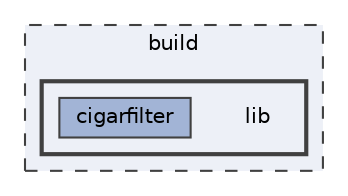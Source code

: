 digraph "build/lib"
{
 // LATEX_PDF_SIZE
  bgcolor="transparent";
  edge [fontname=Helvetica,fontsize=10,labelfontname=Helvetica,labelfontsize=10];
  node [fontname=Helvetica,fontsize=10,shape=box,height=0.2,width=0.4];
  compound=true
  subgraph clusterdir_4fef79e7177ba769987a8da36c892c5f {
    graph [ bgcolor="#edf0f7", pencolor="grey25", label="build", fontname=Helvetica,fontsize=10 style="filled,dashed", URL="dir_4fef79e7177ba769987a8da36c892c5f.html",tooltip=""]
  subgraph clusterdir_7a9c7094c62de71bbec4b12c7c975b93 {
    graph [ bgcolor="#edf0f7", pencolor="grey25", label="", fontname=Helvetica,fontsize=10 style="filled,bold", URL="dir_7a9c7094c62de71bbec4b12c7c975b93.html",tooltip=""]
    dir_7a9c7094c62de71bbec4b12c7c975b93 [shape=plaintext, label="lib"];
  dir_6418a629ba7a8e6629f9b25e84a0ecab [label="cigarfilter", fillcolor="#a2b4d6", color="grey25", style="filled", URL="dir_6418a629ba7a8e6629f9b25e84a0ecab.html",tooltip=""];
  }
  }
}
